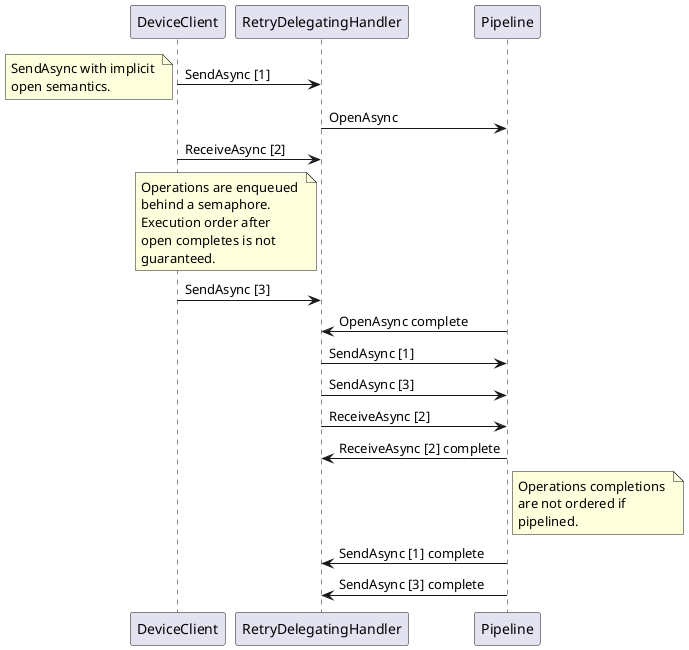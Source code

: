 @startuml csharpDeviceClientOpenAsync
DeviceClient->RetryDelegatingHandler : SendAsync [1]
note left
    SendAsync with implicit 
    open semantics.
end note
RetryDelegatingHandler->Pipeline: OpenAsync
DeviceClient->RetryDelegatingHandler : ReceiveAsync [2]
note left of RetryDelegatingHandler
    Operations are enqueued 
    behind a semaphore.
    Execution order after 
    open completes is not 
    guaranteed.
end note
DeviceClient->RetryDelegatingHandler : SendAsync [3]
Pipeline->RetryDelegatingHandler: OpenAsync complete
RetryDelegatingHandler->Pipeline: SendAsync [1]
RetryDelegatingHandler->Pipeline: SendAsync [3]
RetryDelegatingHandler->Pipeline: ReceiveAsync [2]
Pipeline->RetryDelegatingHandler: ReceiveAsync [2] complete
note right of Pipeline
    Operations completions 
    are not ordered if 
    pipelined.
end note
Pipeline->RetryDelegatingHandler: SendAsync [1] complete
Pipeline->RetryDelegatingHandler: SendAsync [3] complete
@enduml
